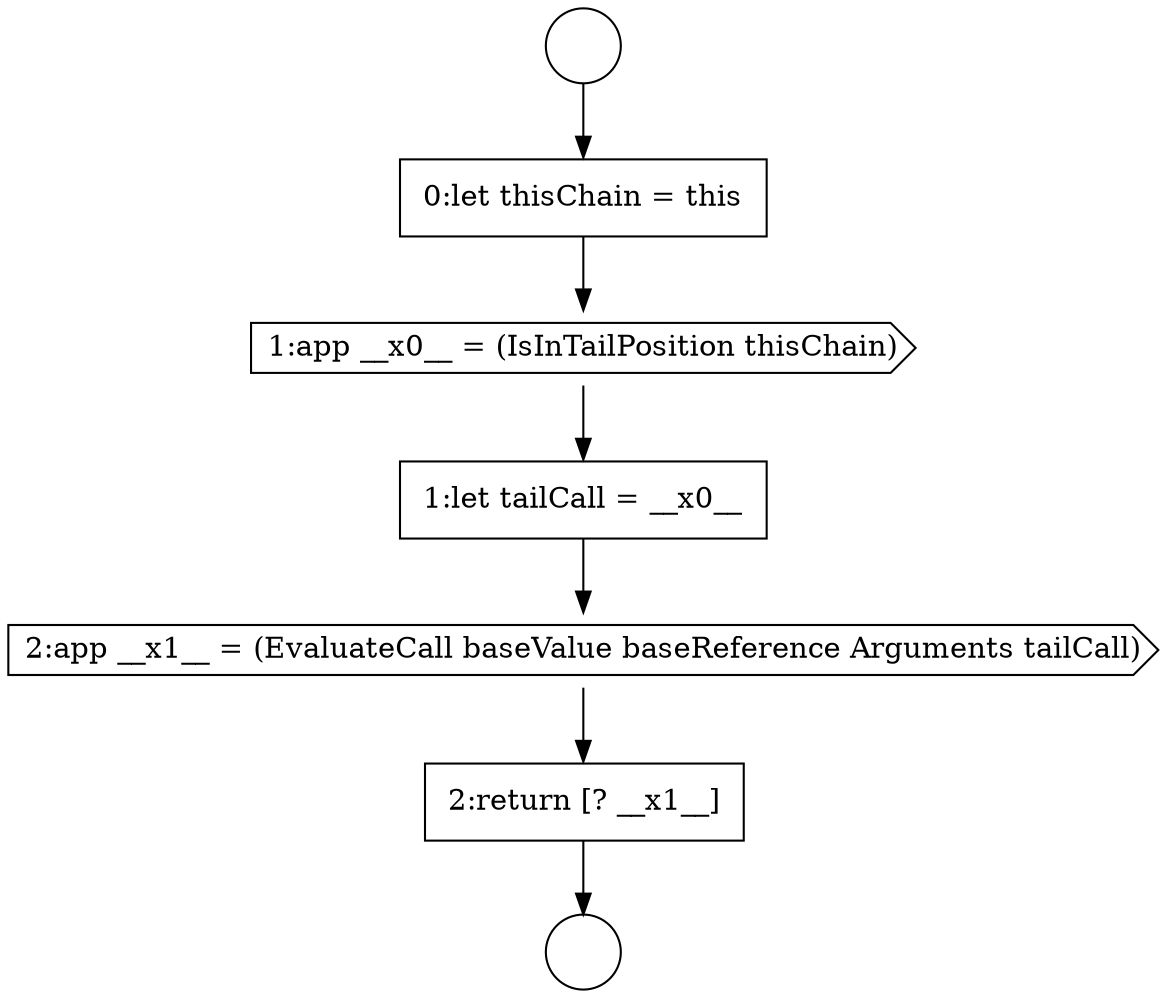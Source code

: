 digraph {
  node4824 [shape=circle label=" " color="black" fillcolor="white" style=filled]
  node4825 [shape=none, margin=0, label=<<font color="black">
    <table border="0" cellborder="1" cellspacing="0" cellpadding="10">
      <tr><td align="left">0:let thisChain = this</td></tr>
    </table>
  </font>> color="black" fillcolor="white" style=filled]
  node4829 [shape=none, margin=0, label=<<font color="black">
    <table border="0" cellborder="1" cellspacing="0" cellpadding="10">
      <tr><td align="left">2:return [? __x1__]</td></tr>
    </table>
  </font>> color="black" fillcolor="white" style=filled]
  node4828 [shape=cds, label=<<font color="black">2:app __x1__ = (EvaluateCall baseValue baseReference Arguments tailCall)</font>> color="black" fillcolor="white" style=filled]
  node4827 [shape=none, margin=0, label=<<font color="black">
    <table border="0" cellborder="1" cellspacing="0" cellpadding="10">
      <tr><td align="left">1:let tailCall = __x0__</td></tr>
    </table>
  </font>> color="black" fillcolor="white" style=filled]
  node4823 [shape=circle label=" " color="black" fillcolor="white" style=filled]
  node4826 [shape=cds, label=<<font color="black">1:app __x0__ = (IsInTailPosition thisChain)</font>> color="black" fillcolor="white" style=filled]
  node4829 -> node4824 [ color="black"]
  node4826 -> node4827 [ color="black"]
  node4827 -> node4828 [ color="black"]
  node4828 -> node4829 [ color="black"]
  node4825 -> node4826 [ color="black"]
  node4823 -> node4825 [ color="black"]
}
